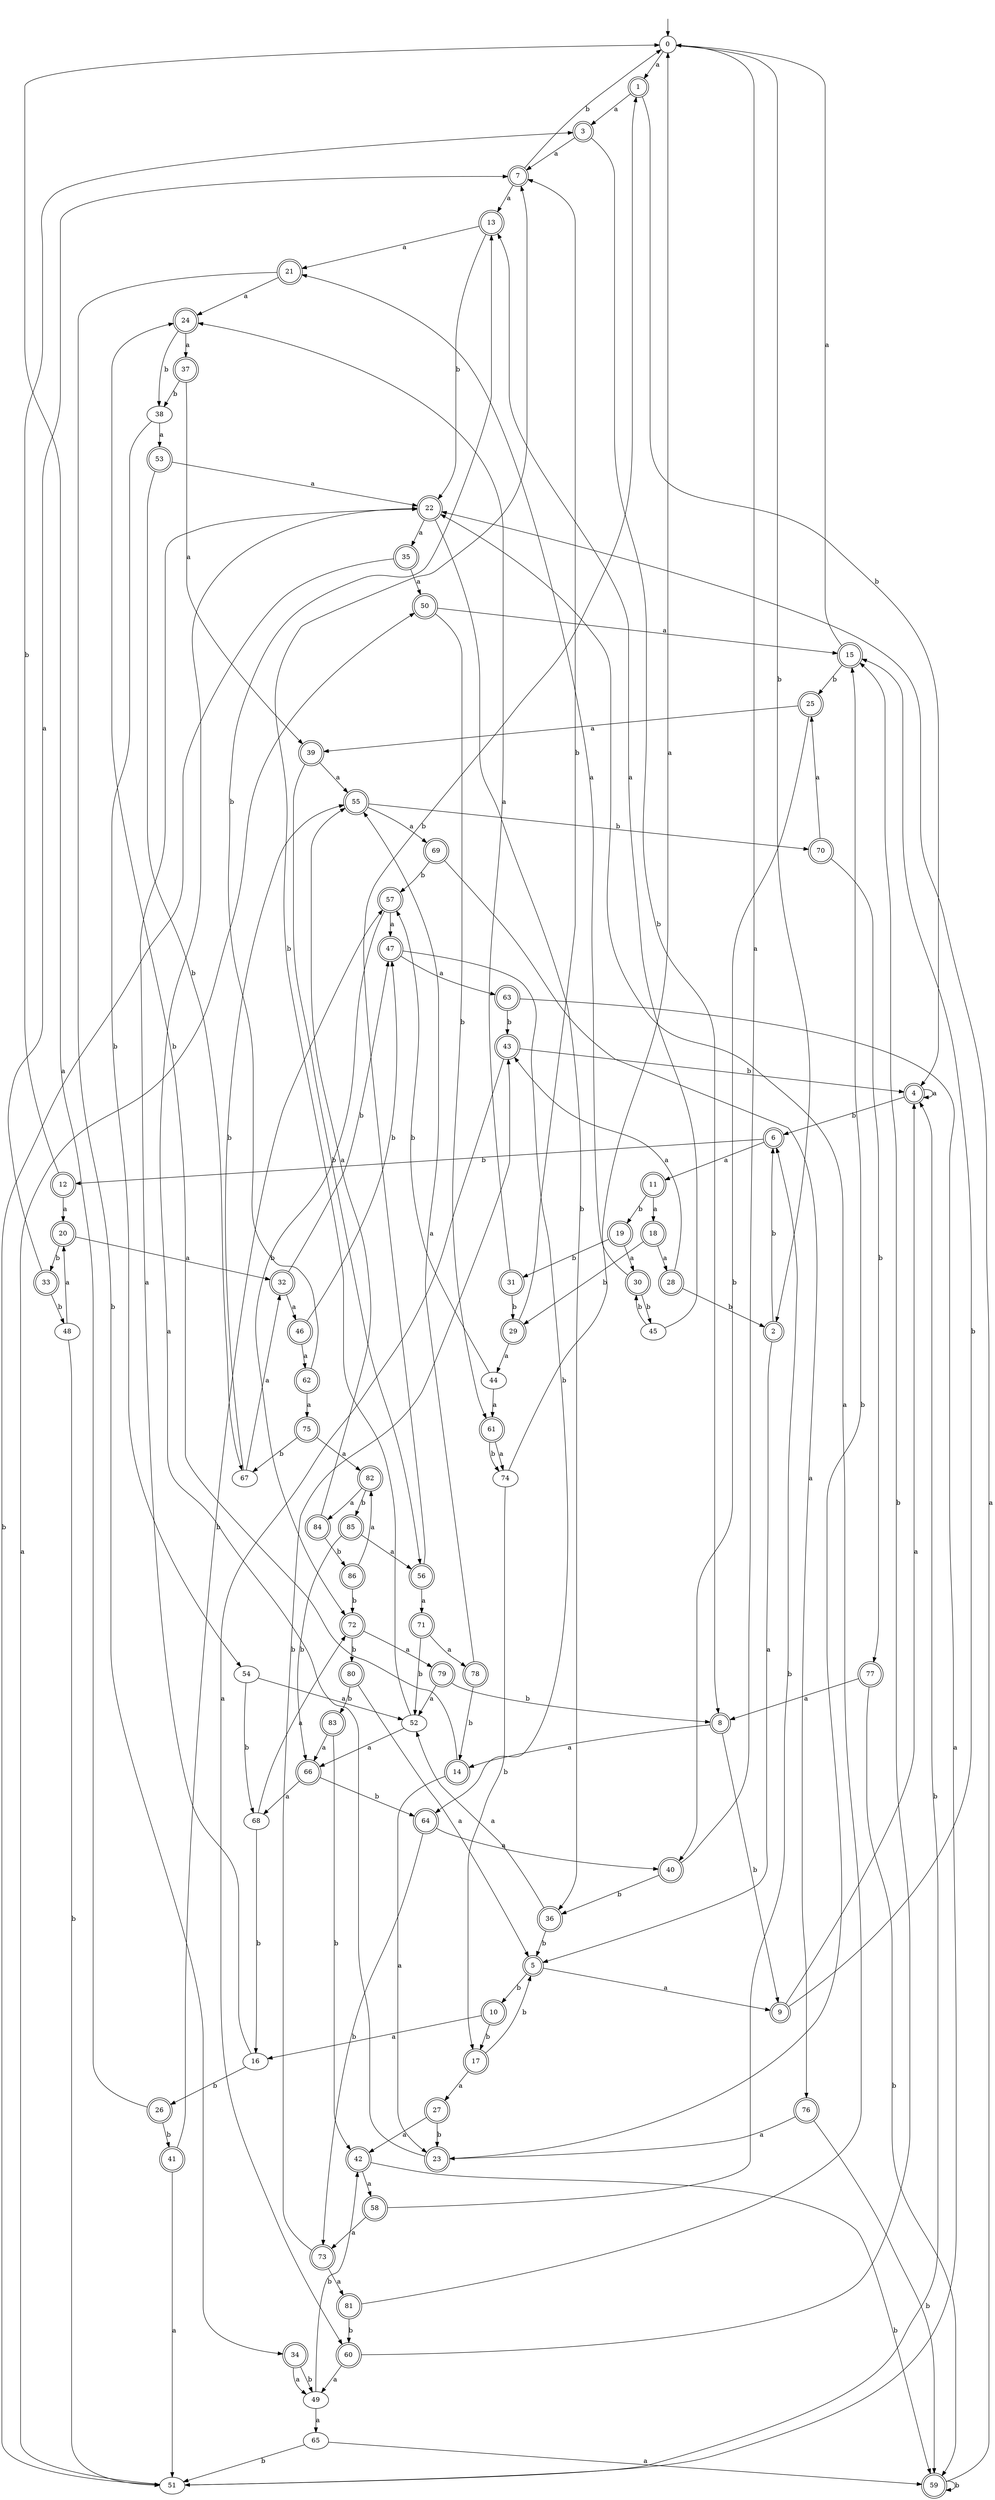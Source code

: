 digraph RandomDFA {
  __start0 [label="", shape=none];
  __start0 -> 0 [label=""];
  0 [shape=circle]
  0 -> 1 [label="a"]
  0 -> 2 [label="b"]
  1 [shape=doublecircle]
  1 -> 3 [label="a"]
  1 -> 4 [label="b"]
  2 [shape=doublecircle]
  2 -> 5 [label="a"]
  2 -> 6 [label="b"]
  3 [shape=doublecircle]
  3 -> 7 [label="a"]
  3 -> 8 [label="b"]
  4 [shape=doublecircle]
  4 -> 4 [label="a"]
  4 -> 6 [label="b"]
  5 [shape=doublecircle]
  5 -> 9 [label="a"]
  5 -> 10 [label="b"]
  6 [shape=doublecircle]
  6 -> 11 [label="a"]
  6 -> 12 [label="b"]
  7 [shape=doublecircle]
  7 -> 13 [label="a"]
  7 -> 0 [label="b"]
  8 [shape=doublecircle]
  8 -> 14 [label="a"]
  8 -> 9 [label="b"]
  9 [shape=doublecircle]
  9 -> 4 [label="a"]
  9 -> 15 [label="b"]
  10 [shape=doublecircle]
  10 -> 16 [label="a"]
  10 -> 17 [label="b"]
  11 [shape=doublecircle]
  11 -> 18 [label="a"]
  11 -> 19 [label="b"]
  12 [shape=doublecircle]
  12 -> 20 [label="a"]
  12 -> 3 [label="b"]
  13 [shape=doublecircle]
  13 -> 21 [label="a"]
  13 -> 22 [label="b"]
  14 [shape=doublecircle]
  14 -> 23 [label="a"]
  14 -> 24 [label="b"]
  15 [shape=doublecircle]
  15 -> 0 [label="a"]
  15 -> 25 [label="b"]
  16
  16 -> 22 [label="a"]
  16 -> 26 [label="b"]
  17 [shape=doublecircle]
  17 -> 27 [label="a"]
  17 -> 5 [label="b"]
  18 [shape=doublecircle]
  18 -> 28 [label="a"]
  18 -> 29 [label="b"]
  19 [shape=doublecircle]
  19 -> 30 [label="a"]
  19 -> 31 [label="b"]
  20 [shape=doublecircle]
  20 -> 32 [label="a"]
  20 -> 33 [label="b"]
  21 [shape=doublecircle]
  21 -> 24 [label="a"]
  21 -> 34 [label="b"]
  22 [shape=doublecircle]
  22 -> 35 [label="a"]
  22 -> 36 [label="b"]
  23 [shape=doublecircle]
  23 -> 22 [label="a"]
  23 -> 15 [label="b"]
  24 [shape=doublecircle]
  24 -> 37 [label="a"]
  24 -> 38 [label="b"]
  25 [shape=doublecircle]
  25 -> 39 [label="a"]
  25 -> 40 [label="b"]
  26 [shape=doublecircle]
  26 -> 0 [label="a"]
  26 -> 41 [label="b"]
  27 [shape=doublecircle]
  27 -> 42 [label="a"]
  27 -> 23 [label="b"]
  28 [shape=doublecircle]
  28 -> 43 [label="a"]
  28 -> 2 [label="b"]
  29 [shape=doublecircle]
  29 -> 44 [label="a"]
  29 -> 7 [label="b"]
  30 [shape=doublecircle]
  30 -> 21 [label="a"]
  30 -> 45 [label="b"]
  31 [shape=doublecircle]
  31 -> 24 [label="a"]
  31 -> 29 [label="b"]
  32 [shape=doublecircle]
  32 -> 46 [label="a"]
  32 -> 47 [label="b"]
  33 [shape=doublecircle]
  33 -> 7 [label="a"]
  33 -> 48 [label="b"]
  34 [shape=doublecircle]
  34 -> 49 [label="a"]
  34 -> 49 [label="b"]
  35 [shape=doublecircle]
  35 -> 50 [label="a"]
  35 -> 51 [label="b"]
  36 [shape=doublecircle]
  36 -> 52 [label="a"]
  36 -> 5 [label="b"]
  37 [shape=doublecircle]
  37 -> 39 [label="a"]
  37 -> 38 [label="b"]
  38
  38 -> 53 [label="a"]
  38 -> 54 [label="b"]
  39 [shape=doublecircle]
  39 -> 55 [label="a"]
  39 -> 56 [label="b"]
  40 [shape=doublecircle]
  40 -> 0 [label="a"]
  40 -> 36 [label="b"]
  41 [shape=doublecircle]
  41 -> 51 [label="a"]
  41 -> 57 [label="b"]
  42 [shape=doublecircle]
  42 -> 58 [label="a"]
  42 -> 59 [label="b"]
  43 [shape=doublecircle]
  43 -> 60 [label="a"]
  43 -> 4 [label="b"]
  44
  44 -> 61 [label="a"]
  44 -> 57 [label="b"]
  45
  45 -> 13 [label="a"]
  45 -> 30 [label="b"]
  46 [shape=doublecircle]
  46 -> 62 [label="a"]
  46 -> 47 [label="b"]
  47 [shape=doublecircle]
  47 -> 63 [label="a"]
  47 -> 64 [label="b"]
  48
  48 -> 20 [label="a"]
  48 -> 51 [label="b"]
  49
  49 -> 65 [label="a"]
  49 -> 42 [label="b"]
  50 [shape=doublecircle]
  50 -> 15 [label="a"]
  50 -> 61 [label="b"]
  51
  51 -> 50 [label="a"]
  51 -> 4 [label="b"]
  52
  52 -> 66 [label="a"]
  52 -> 7 [label="b"]
  53 [shape=doublecircle]
  53 -> 22 [label="a"]
  53 -> 67 [label="b"]
  54
  54 -> 52 [label="a"]
  54 -> 68 [label="b"]
  55 [shape=doublecircle]
  55 -> 69 [label="a"]
  55 -> 70 [label="b"]
  56 [shape=doublecircle]
  56 -> 71 [label="a"]
  56 -> 1 [label="b"]
  57 [shape=doublecircle]
  57 -> 47 [label="a"]
  57 -> 72 [label="b"]
  58 [shape=doublecircle]
  58 -> 73 [label="a"]
  58 -> 6 [label="b"]
  59 [shape=doublecircle]
  59 -> 22 [label="a"]
  59 -> 59 [label="b"]
  60 [shape=doublecircle]
  60 -> 49 [label="a"]
  60 -> 15 [label="b"]
  61 [shape=doublecircle]
  61 -> 74 [label="a"]
  61 -> 74 [label="b"]
  62 [shape=doublecircle]
  62 -> 75 [label="a"]
  62 -> 13 [label="b"]
  63 [shape=doublecircle]
  63 -> 51 [label="a"]
  63 -> 43 [label="b"]
  64 [shape=doublecircle]
  64 -> 40 [label="a"]
  64 -> 73 [label="b"]
  65
  65 -> 59 [label="a"]
  65 -> 51 [label="b"]
  66 [shape=doublecircle]
  66 -> 68 [label="a"]
  66 -> 64 [label="b"]
  67
  67 -> 32 [label="a"]
  67 -> 55 [label="b"]
  68
  68 -> 72 [label="a"]
  68 -> 16 [label="b"]
  69 [shape=doublecircle]
  69 -> 76 [label="a"]
  69 -> 57 [label="b"]
  70 [shape=doublecircle]
  70 -> 25 [label="a"]
  70 -> 77 [label="b"]
  71 [shape=doublecircle]
  71 -> 78 [label="a"]
  71 -> 52 [label="b"]
  72 [shape=doublecircle]
  72 -> 79 [label="a"]
  72 -> 80 [label="b"]
  73 [shape=doublecircle]
  73 -> 81 [label="a"]
  73 -> 43 [label="b"]
  74
  74 -> 0 [label="a"]
  74 -> 17 [label="b"]
  75 [shape=doublecircle]
  75 -> 82 [label="a"]
  75 -> 67 [label="b"]
  76 [shape=doublecircle]
  76 -> 23 [label="a"]
  76 -> 59 [label="b"]
  77 [shape=doublecircle]
  77 -> 8 [label="a"]
  77 -> 59 [label="b"]
  78 [shape=doublecircle]
  78 -> 55 [label="a"]
  78 -> 14 [label="b"]
  79 [shape=doublecircle]
  79 -> 52 [label="a"]
  79 -> 8 [label="b"]
  80 [shape=doublecircle]
  80 -> 5 [label="a"]
  80 -> 83 [label="b"]
  81 [shape=doublecircle]
  81 -> 22 [label="a"]
  81 -> 60 [label="b"]
  82 [shape=doublecircle]
  82 -> 84 [label="a"]
  82 -> 85 [label="b"]
  83 [shape=doublecircle]
  83 -> 66 [label="a"]
  83 -> 42 [label="b"]
  84 [shape=doublecircle]
  84 -> 55 [label="a"]
  84 -> 86 [label="b"]
  85 [shape=doublecircle]
  85 -> 56 [label="a"]
  85 -> 66 [label="b"]
  86 [shape=doublecircle]
  86 -> 82 [label="a"]
  86 -> 72 [label="b"]
}
